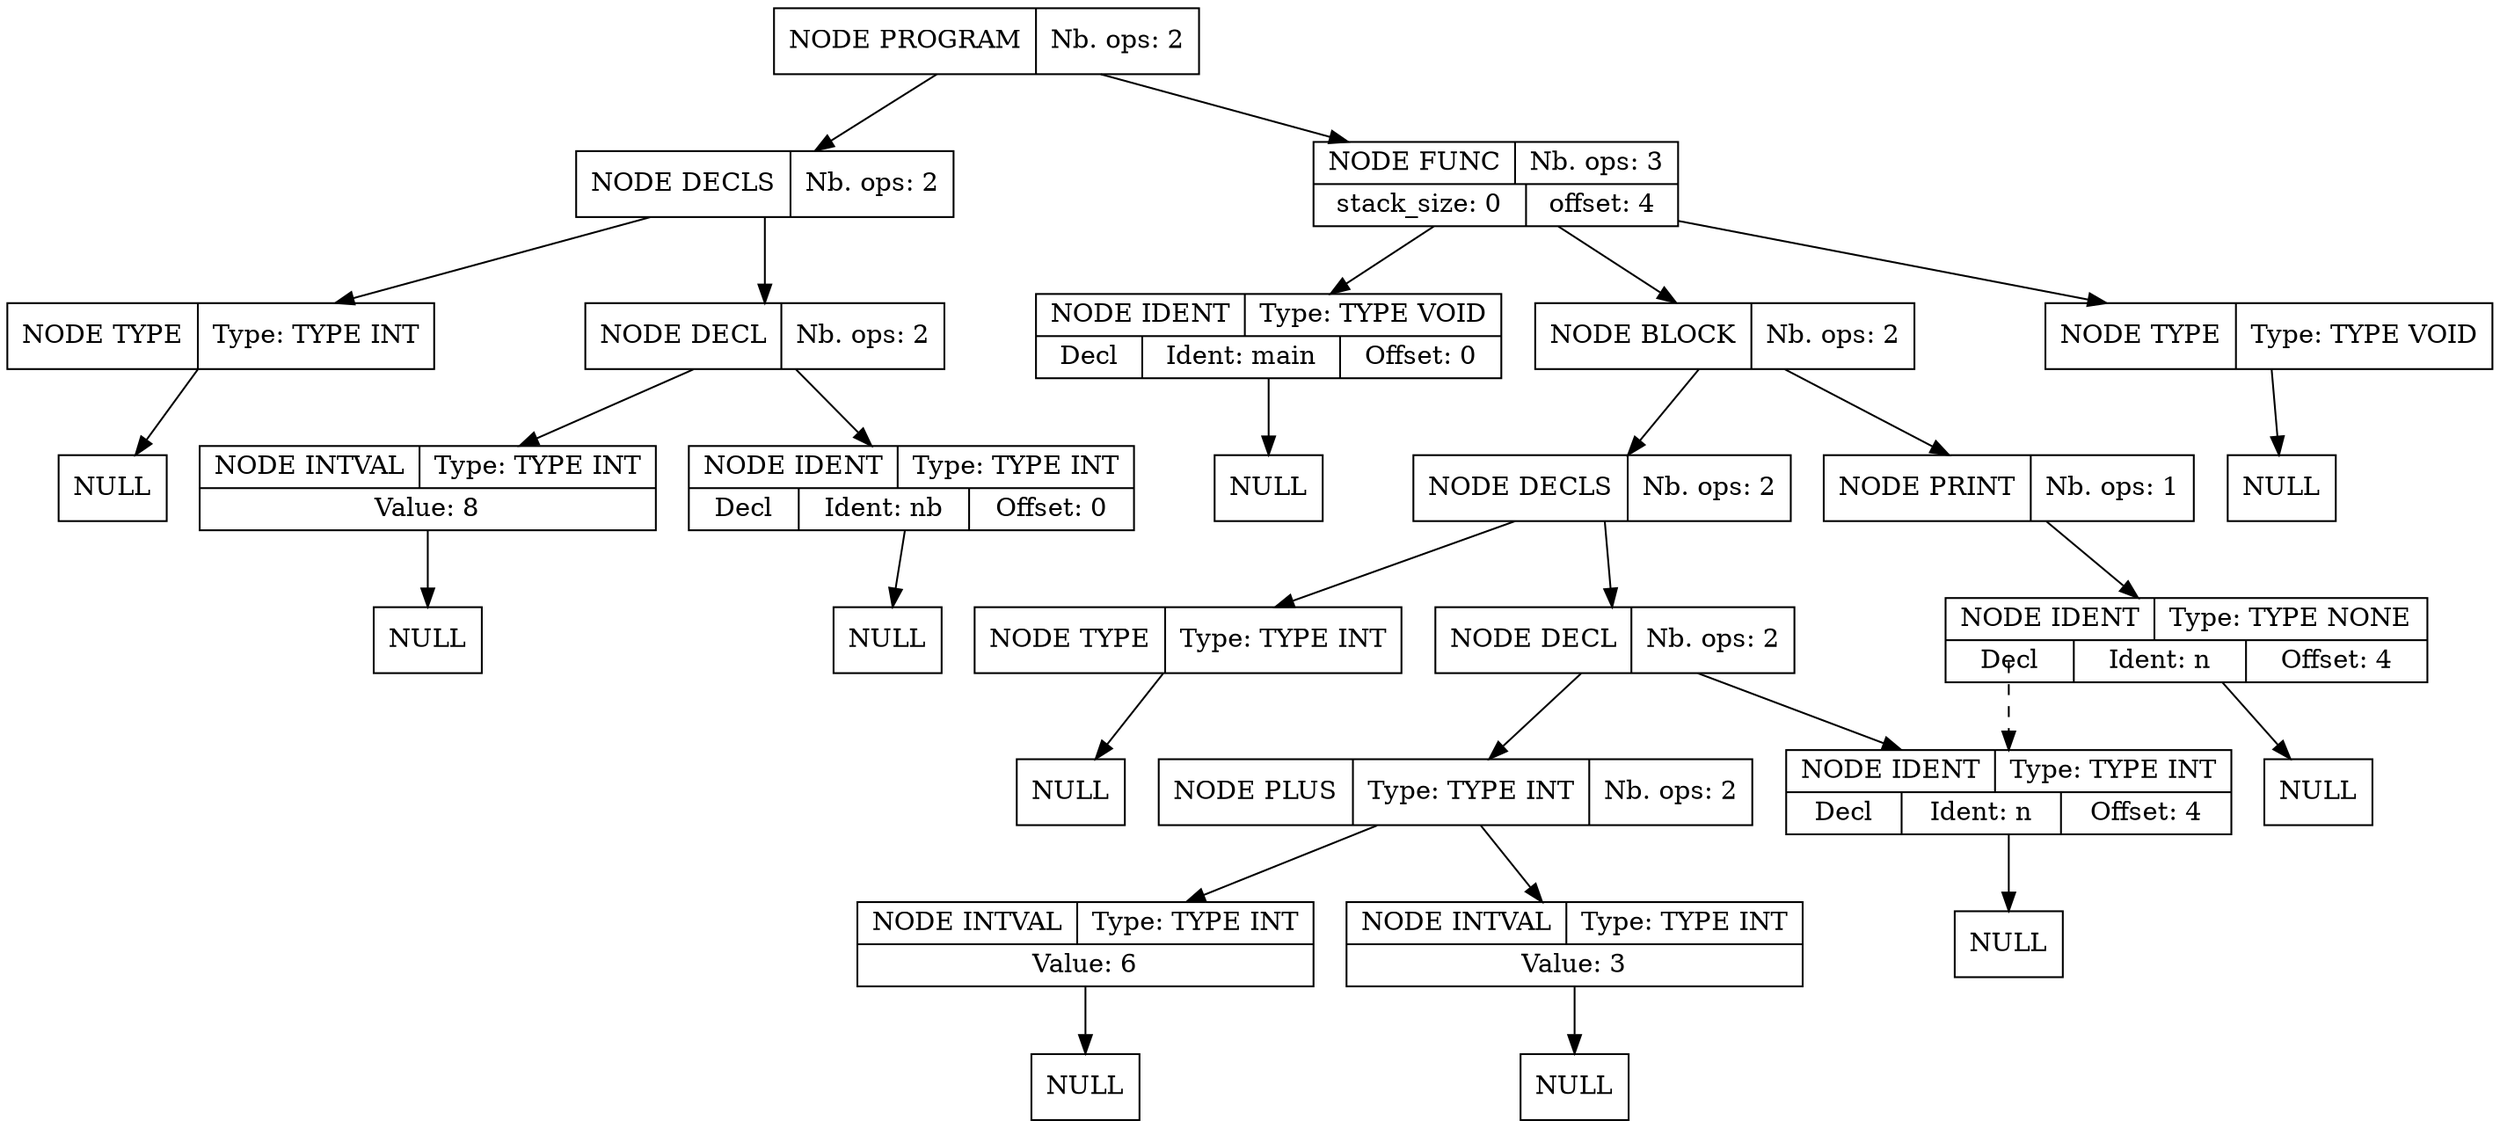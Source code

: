 digraph global_vars {
    N1 [shape=record, label="{{NODE PROGRAM|Nb. ops: 2}}"];
    N2 [shape=record, label="{{NODE DECLS|Nb. ops: 2}}"];
    N3 [shape=record, label="{{NODE TYPE|Type: TYPE INT}}"];
    N4 [shape=record, label="{{NULL}}"];
    edge[tailclip=true];
    N3 -> N4
    edge[tailclip=true];
    N2 -> N3
    N5 [shape=record, label="{{NODE DECL|Nb. ops: 2}}"];
    N6 [shape=record, label="{{NODE IDENT|Type: TYPE INT}|{<decl>Decl      |Ident: nb|Offset: 0}}"];
    N7 [shape=record, label="{{NULL}}"];
    edge[tailclip=true];
    N6 -> N7
    edge[tailclip=true];
    N5 -> N6
    N8 [shape=record, label="{{NODE INTVAL|Type: TYPE INT}|{Value: 8}}"];
    N9 [shape=record, label="{{NULL}}"];
    edge[tailclip=true];
    N8 -> N9
    edge[tailclip=true];
    N5 -> N8
    edge[tailclip=true];
    N2 -> N5
    edge[tailclip=true];
    N1 -> N2
    N10 [shape=record, label="{{NODE FUNC|Nb. ops: 3}|{stack_size: 0|offset: 4}}"];
    N11 [shape=record, label="{{NODE TYPE|Type: TYPE VOID}}"];
    N12 [shape=record, label="{{NULL}}"];
    edge[tailclip=true];
    N11 -> N12
    edge[tailclip=true];
    N10 -> N11
    N13 [shape=record, label="{{NODE IDENT|Type: TYPE VOID}|{<decl>Decl      |Ident: main|Offset: 0}}"];
    N14 [shape=record, label="{{NULL}}"];
    edge[tailclip=true];
    N13 -> N14
    edge[tailclip=true];
    N10 -> N13
    N15 [shape=record, label="{{NODE BLOCK|Nb. ops: 2}}"];
    N16 [shape=record, label="{{NODE DECLS|Nb. ops: 2}}"];
    N17 [shape=record, label="{{NODE TYPE|Type: TYPE INT}}"];
    N18 [shape=record, label="{{NULL}}"];
    edge[tailclip=true];
    N17 -> N18
    edge[tailclip=true];
    N16 -> N17
    N19 [shape=record, label="{{NODE DECL|Nb. ops: 2}}"];
    N20 [shape=record, label="{{NODE IDENT|Type: TYPE INT}|{<decl>Decl      |Ident: n|Offset: 4}}"];
    N21 [shape=record, label="{{NULL}}"];
    edge[tailclip=true];
    N20 -> N21
    edge[tailclip=true];
    N19 -> N20
    N22 [shape=record, label="{{NODE PLUS|Type: TYPE INT|Nb. ops: 2}}"];
    N23 [shape=record, label="{{NODE INTVAL|Type: TYPE INT}|{Value: 3}}"];
    N24 [shape=record, label="{{NULL}}"];
    edge[tailclip=true];
    N23 -> N24
    edge[tailclip=true];
    N22 -> N23
    N25 [shape=record, label="{{NODE INTVAL|Type: TYPE INT}|{Value: 6}}"];
    N26 [shape=record, label="{{NULL}}"];
    edge[tailclip=true];
    N25 -> N26
    edge[tailclip=true];
    N22 -> N25
    edge[tailclip=true];
    N19 -> N22
    edge[tailclip=true];
    N16 -> N19
    edge[tailclip=true];
    N15 -> N16
    N27 [shape=record, label="{{NODE PRINT|Nb. ops: 1}}"];
    N28 [shape=record, label="{{NODE IDENT|Type: TYPE NONE}|{<decl>Decl      |Ident: n|Offset: 4}}"];
    edge[tailclip=false];
    "N28":decl:c -> "N20" [style=dashed]
    N29 [shape=record, label="{{NULL}}"];
    edge[tailclip=true];
    N28 -> N29
    edge[tailclip=true];
    N27 -> N28
    edge[tailclip=true];
    N15 -> N27
    edge[tailclip=true];
    N10 -> N15
    edge[tailclip=true];
    N1 -> N10
}